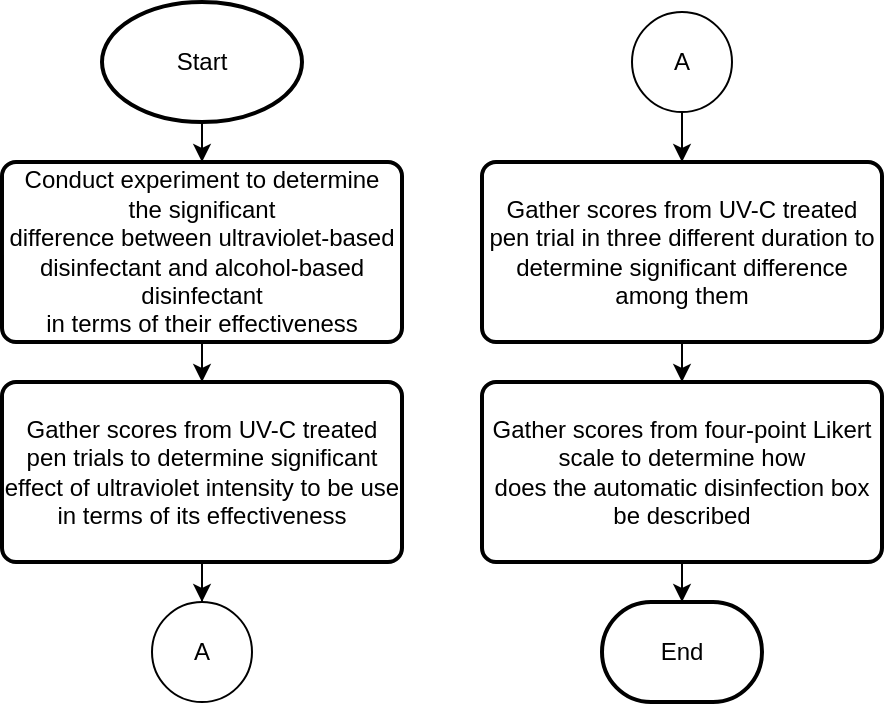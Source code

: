 <mxfile version="19.0.3" type="device"><diagram id="52gT6O3C3tGD7CC5WcGP" name="Page-1"><mxGraphModel dx="862" dy="541" grid="1" gridSize="10" guides="1" tooltips="1" connect="1" arrows="1" fold="1" page="1" pageScale="1" pageWidth="850" pageHeight="1100" math="0" shadow="0"><root><mxCell id="0"/><mxCell id="1" parent="0"/><mxCell id="I0FtouTEOj9lui_1UbxZ-8" value="" style="edgeStyle=orthogonalEdgeStyle;rounded=0;orthogonalLoop=1;jettySize=auto;html=1;fontSize=12;" parent="1" source="I0FtouTEOj9lui_1UbxZ-2" target="I0FtouTEOj9lui_1UbxZ-3" edge="1"><mxGeometry relative="1" as="geometry"/></mxCell><mxCell id="I0FtouTEOj9lui_1UbxZ-2" value="Start" style="strokeWidth=2;html=1;shape=mxgraph.flowchart.start_1;whiteSpace=wrap;align=center;" parent="1" vertex="1"><mxGeometry x="360" y="60" width="100" height="60" as="geometry"/></mxCell><mxCell id="Q4KfNJuuM-ipi5Fi5rZj-8" value="" style="edgeStyle=orthogonalEdgeStyle;rounded=0;orthogonalLoop=1;jettySize=auto;html=1;" edge="1" parent="1" source="I0FtouTEOj9lui_1UbxZ-3" target="Q4KfNJuuM-ipi5Fi5rZj-4"><mxGeometry relative="1" as="geometry"/></mxCell><mxCell id="I0FtouTEOj9lui_1UbxZ-3" value="&lt;font style=&quot;font-size: 12px;&quot;&gt;Conduct experiment to determine the&amp;nbsp;&lt;span style=&quot;font-family: Arial, sans-serif;&quot; lang=&quot;EN-US&quot;&gt;significant&lt;br&gt;difference between ultraviolet-based disinfectant and alcohol-based disinfectant&lt;br&gt;in terms of their effectiveness&lt;/span&gt;&lt;/font&gt;" style="rounded=1;whiteSpace=wrap;html=1;absoluteArcSize=1;arcSize=14;strokeWidth=2;align=center;" parent="1" vertex="1"><mxGeometry x="310" y="140" width="200" height="90" as="geometry"/></mxCell><mxCell id="Q4KfNJuuM-ipi5Fi5rZj-11" value="" style="edgeStyle=orthogonalEdgeStyle;rounded=0;orthogonalLoop=1;jettySize=auto;html=1;" edge="1" parent="1" source="I0FtouTEOj9lui_1UbxZ-5" target="Q4KfNJuuM-ipi5Fi5rZj-5"><mxGeometry relative="1" as="geometry"/></mxCell><mxCell id="I0FtouTEOj9lui_1UbxZ-5" value="Gather scores from UV-C treated pen trial in three different duration to determine significant difference among them" style="rounded=1;whiteSpace=wrap;html=1;absoluteArcSize=1;arcSize=14;strokeWidth=2;fontSize=12;align=center;" parent="1" vertex="1"><mxGeometry x="550" y="140" width="200" height="90" as="geometry"/></mxCell><mxCell id="I0FtouTEOj9lui_1UbxZ-7" value="End" style="strokeWidth=2;html=1;shape=mxgraph.flowchart.terminator;whiteSpace=wrap;fontSize=12;align=center;" parent="1" vertex="1"><mxGeometry x="610" y="360" width="80" height="50" as="geometry"/></mxCell><mxCell id="Q4KfNJuuM-ipi5Fi5rZj-3" value="A" style="ellipse;whiteSpace=wrap;html=1;aspect=fixed;" vertex="1" parent="1"><mxGeometry x="385" y="360" width="50" height="50" as="geometry"/></mxCell><mxCell id="Q4KfNJuuM-ipi5Fi5rZj-9" value="" style="edgeStyle=orthogonalEdgeStyle;rounded=0;orthogonalLoop=1;jettySize=auto;html=1;" edge="1" parent="1" source="Q4KfNJuuM-ipi5Fi5rZj-4" target="Q4KfNJuuM-ipi5Fi5rZj-3"><mxGeometry relative="1" as="geometry"/></mxCell><mxCell id="Q4KfNJuuM-ipi5Fi5rZj-4" value="&lt;font style=&quot;font-size: 12px;&quot;&gt;Gather scores from UV-C treated pen trials to determine&amp;nbsp;&lt;span style=&quot;font-family: Arial, sans-serif;&quot; lang=&quot;EN-US&quot;&gt;significant&lt;br&gt;effect of ultraviolet intensity to be use in terms of its effectiveness&lt;/span&gt;&lt;/font&gt;" style="rounded=1;whiteSpace=wrap;html=1;absoluteArcSize=1;arcSize=14;strokeWidth=2;fontSize=12;align=center;" vertex="1" parent="1"><mxGeometry x="310" y="250" width="200" height="90" as="geometry"/></mxCell><mxCell id="Q4KfNJuuM-ipi5Fi5rZj-10" value="" style="edgeStyle=orthogonalEdgeStyle;rounded=0;orthogonalLoop=1;jettySize=auto;html=1;" edge="1" parent="1" source="Q4KfNJuuM-ipi5Fi5rZj-5" target="I0FtouTEOj9lui_1UbxZ-7"><mxGeometry relative="1" as="geometry"/></mxCell><mxCell id="Q4KfNJuuM-ipi5Fi5rZj-5" value="Gather scores from four-point Likert scale to determine h&lt;span lang=&quot;EN-US&quot;&gt;ow&lt;br&gt;does the automatic disinfection box be described&lt;/span&gt;" style="rounded=1;whiteSpace=wrap;html=1;absoluteArcSize=1;arcSize=14;strokeWidth=2;fontSize=12;align=center;" vertex="1" parent="1"><mxGeometry x="550" y="250" width="200" height="90" as="geometry"/></mxCell><mxCell id="Q4KfNJuuM-ipi5Fi5rZj-12" value="" style="edgeStyle=orthogonalEdgeStyle;rounded=0;orthogonalLoop=1;jettySize=auto;html=1;" edge="1" parent="1" source="Q4KfNJuuM-ipi5Fi5rZj-7" target="I0FtouTEOj9lui_1UbxZ-5"><mxGeometry relative="1" as="geometry"/></mxCell><mxCell id="Q4KfNJuuM-ipi5Fi5rZj-7" value="A" style="ellipse;whiteSpace=wrap;html=1;aspect=fixed;" vertex="1" parent="1"><mxGeometry x="625" y="65" width="50" height="50" as="geometry"/></mxCell></root></mxGraphModel></diagram></mxfile>